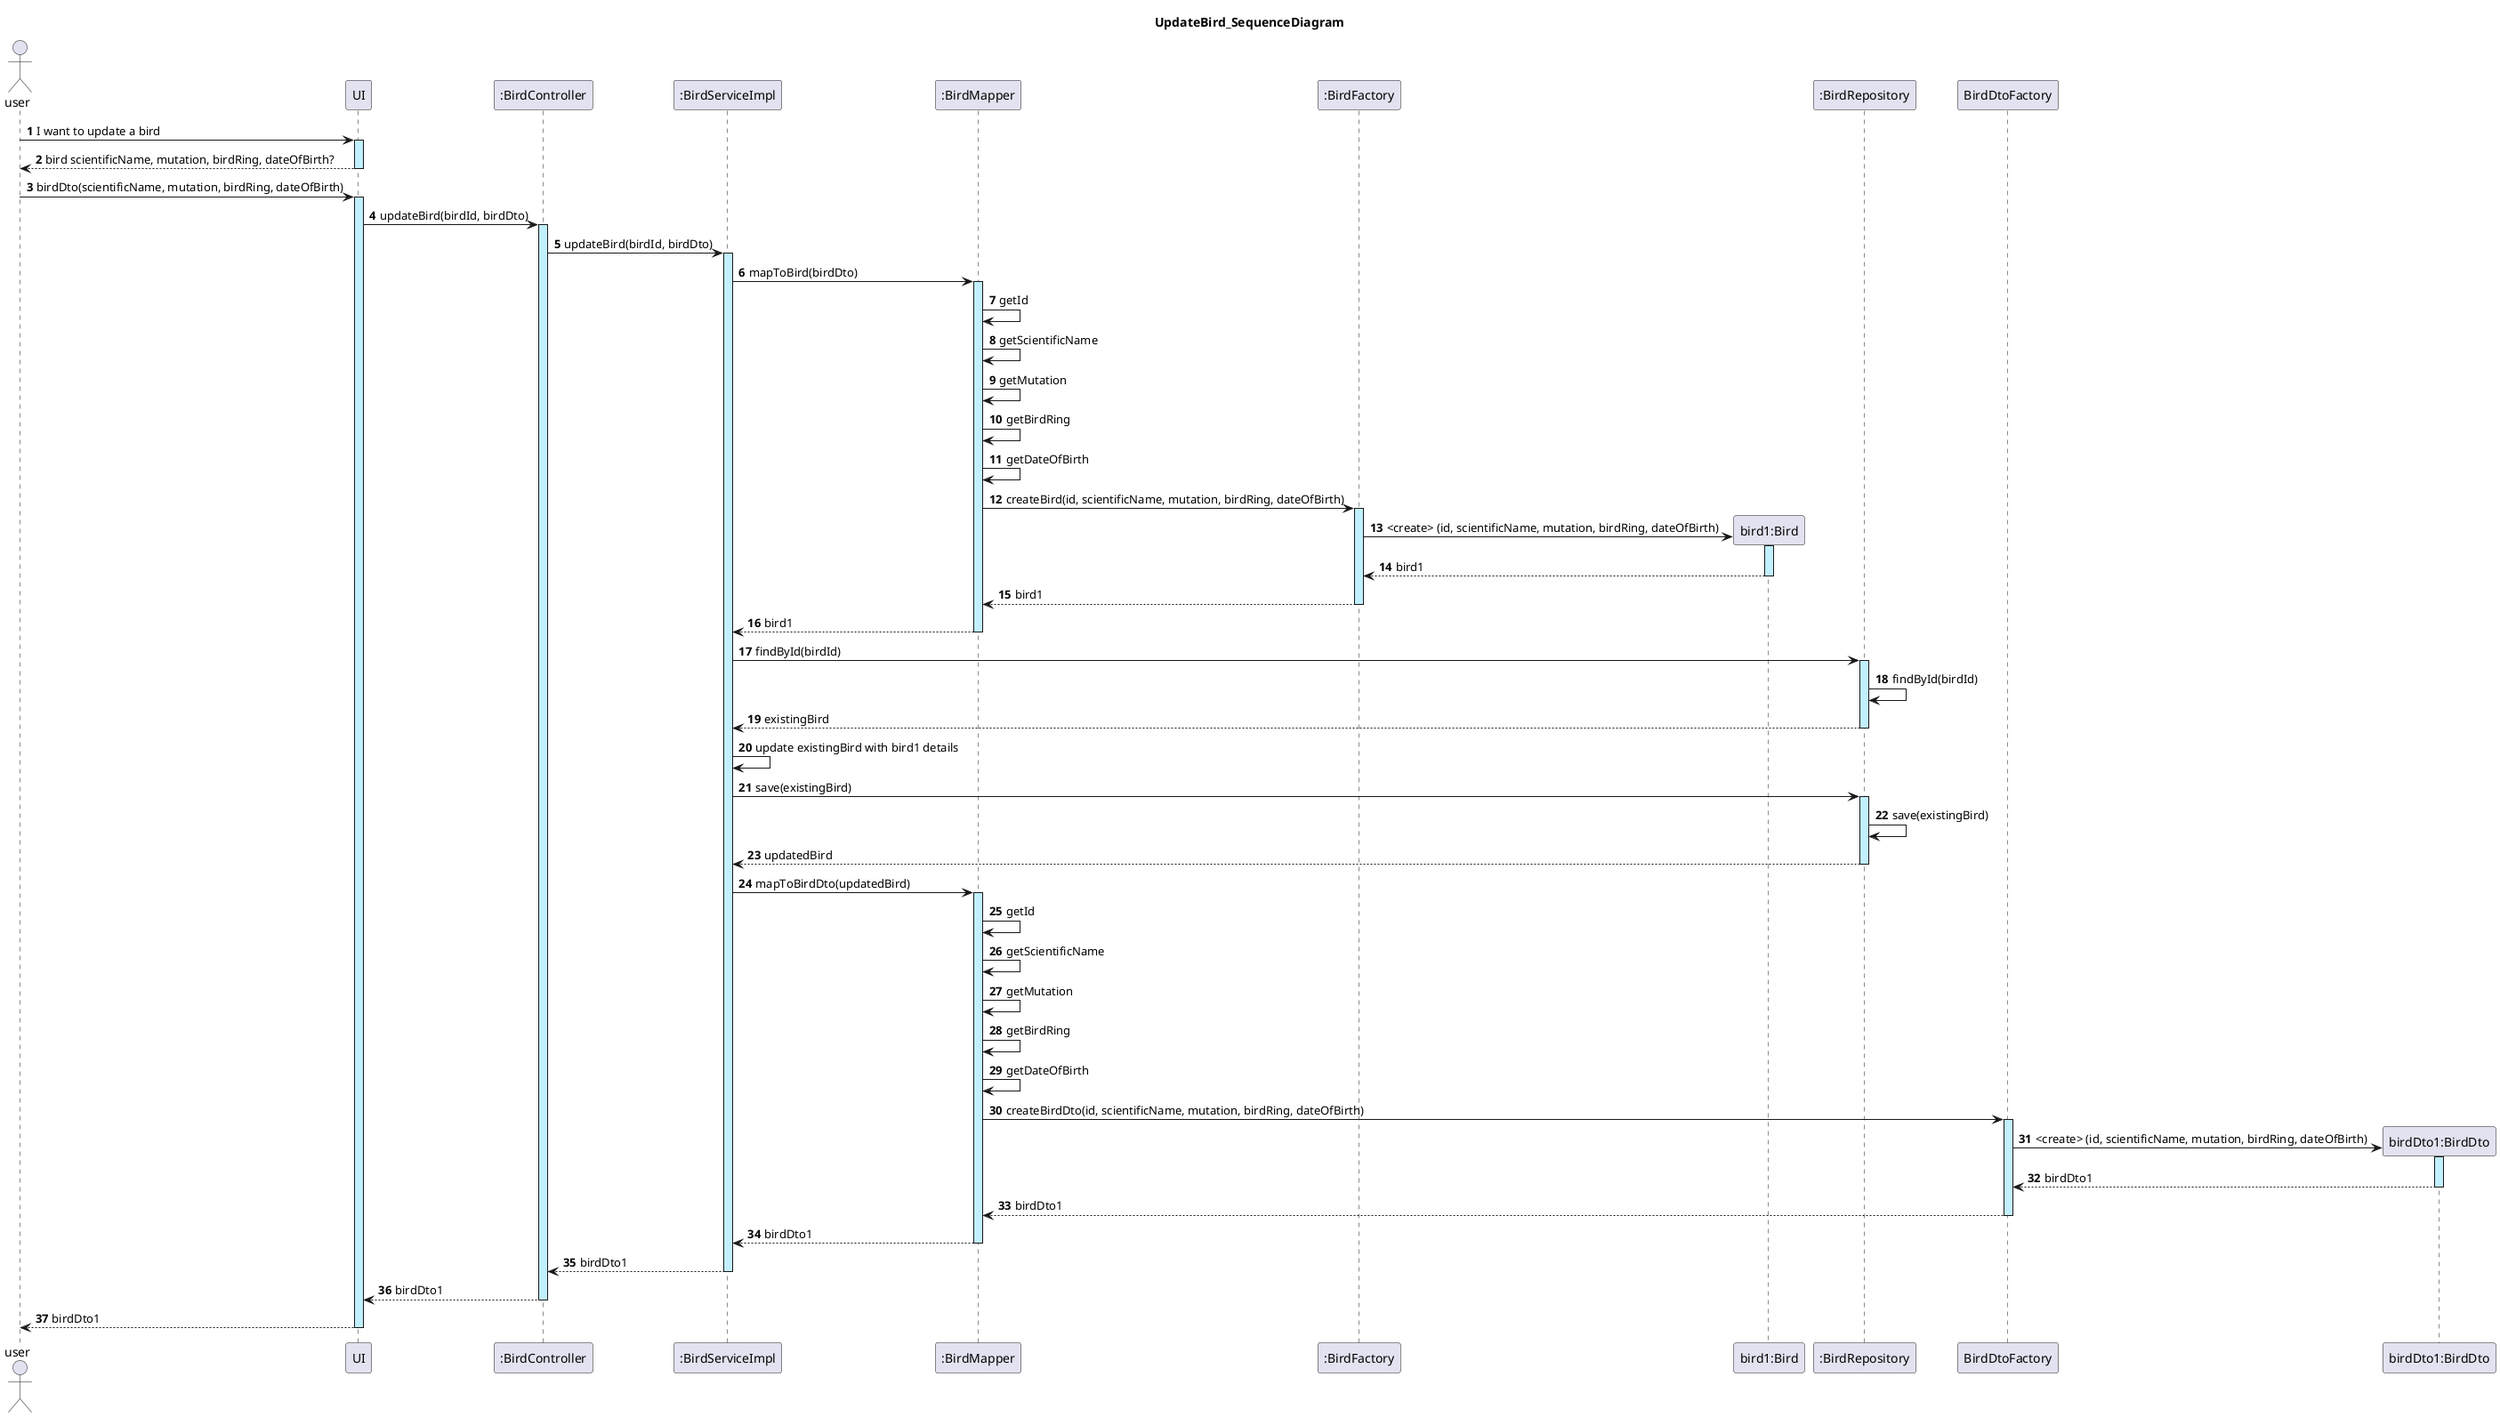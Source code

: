@startuml
actor user
autonumber

title: UpdateBird_SequenceDiagram

user -> UI ++ #application : I want to update a bird
UI --> user -- : bird scientificName, mutation, birdRing, dateOfBirth?
user -> UI ++ #application : birdDto(scientificName, mutation, birdRing, dateOfBirth)
UI -> ":BirdController" as BirdController ++ #application : updateBird(birdId, birdDto)

BirdController -> ":BirdServiceImpl" as BirdServiceImpl ++ #application : updateBird(birdId, birdDto)
BirdServiceImpl -> ":BirdMapper" as BirdMapper ++ #application : mapToBird(birdDto)

BirdMapper -> BirdMapper : getId
BirdMapper -> BirdMapper : getScientificName
BirdMapper -> BirdMapper : getMutation
BirdMapper -> BirdMapper : getBirdRing
BirdMapper -> BirdMapper : getDateOfBirth
BirdMapper -> ":BirdFactory" as BirdFactory ++ #application : createBird(id, scientificName, mutation, birdRing, dateOfBirth)

create "bird1:Bird" as Bird
BirdFactory -> Bird ++ #application : <create> (id, scientificName, mutation, birdRing, dateOfBirth)
Bird --> BirdFactory -- : bird1
BirdFactory --> BirdMapper -- : bird1
BirdMapper --> BirdServiceImpl -- : bird1
BirdServiceImpl -> ":BirdRepository" as BirdRepository ++ #application : findById(birdId)
BirdRepository -> BirdRepository : findById(birdId)
BirdRepository --> BirdServiceImpl  -- : existingBird

BirdServiceImpl -> BirdServiceImpl : update existingBird with bird1 details
BirdServiceImpl -> BirdRepository ++ #application : save(existingBird)
BirdRepository -> BirdRepository : save(existingBird)
BirdRepository --> BirdServiceImpl  -- : updatedBird

BirdServiceImpl -> BirdMapper ++ #application : mapToBirdDto(updatedBird)
BirdMapper -> BirdMapper : getId
BirdMapper -> BirdMapper : getScientificName
BirdMapper -> BirdMapper : getMutation
BirdMapper -> BirdMapper : getBirdRing
BirdMapper -> BirdMapper : getDateOfBirth
BirdMapper -> "BirdDtoFactory" as BirdDtoFactory ++ #application : createBirdDto(id, scientificName, mutation, birdRing, dateOfBirth)

create "birdDto1:BirdDto" as BirdDto
BirdDtoFactory -> BirdDto ++ #application : <create> (id, scientificName, mutation, birdRing, dateOfBirth)
BirdDto --> BirdDtoFactory -- : birdDto1
BirdDtoFactory --> BirdMapper -- : birdDto1
BirdMapper --> BirdServiceImpl -- : birdDto1
BirdServiceImpl --> BirdController -- : birdDto1
BirdController --> UI -- : birdDto1
UI --> user -- : birdDto1
@enduml